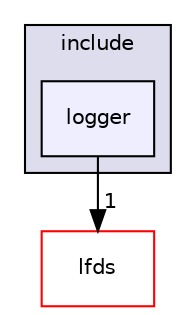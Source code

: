 digraph "/home/nyarosu/repos/hft/src/libs/logger/include/logger" {
  compound=true
  node [ fontsize="10", fontname="Helvetica"];
  edge [ labelfontsize="10", labelfontname="Helvetica"];
  subgraph clusterdir_9fd364d8dd392863783316ddcf89118b {
    graph [ bgcolor="#ddddee", pencolor="black", label="include" fontname="Helvetica", fontsize="10", URL="dir_9fd364d8dd392863783316ddcf89118b.html"]
  dir_d34a8b526a0bfbbbece945d850a482b7 [shape=box, label="logger", style="filled", fillcolor="#eeeeff", pencolor="black", URL="dir_d34a8b526a0bfbbbece945d850a482b7.html"];
  }
  dir_f5ecc940fd1d9164c9f5ec8343d73055 [shape=box label="lfds" fillcolor="white" style="filled" color="red" URL="dir_f5ecc940fd1d9164c9f5ec8343d73055.html"];
  dir_d34a8b526a0bfbbbece945d850a482b7->dir_f5ecc940fd1d9164c9f5ec8343d73055 [headlabel="1", labeldistance=1.5 headhref="dir_000008_000003.html"];
}

